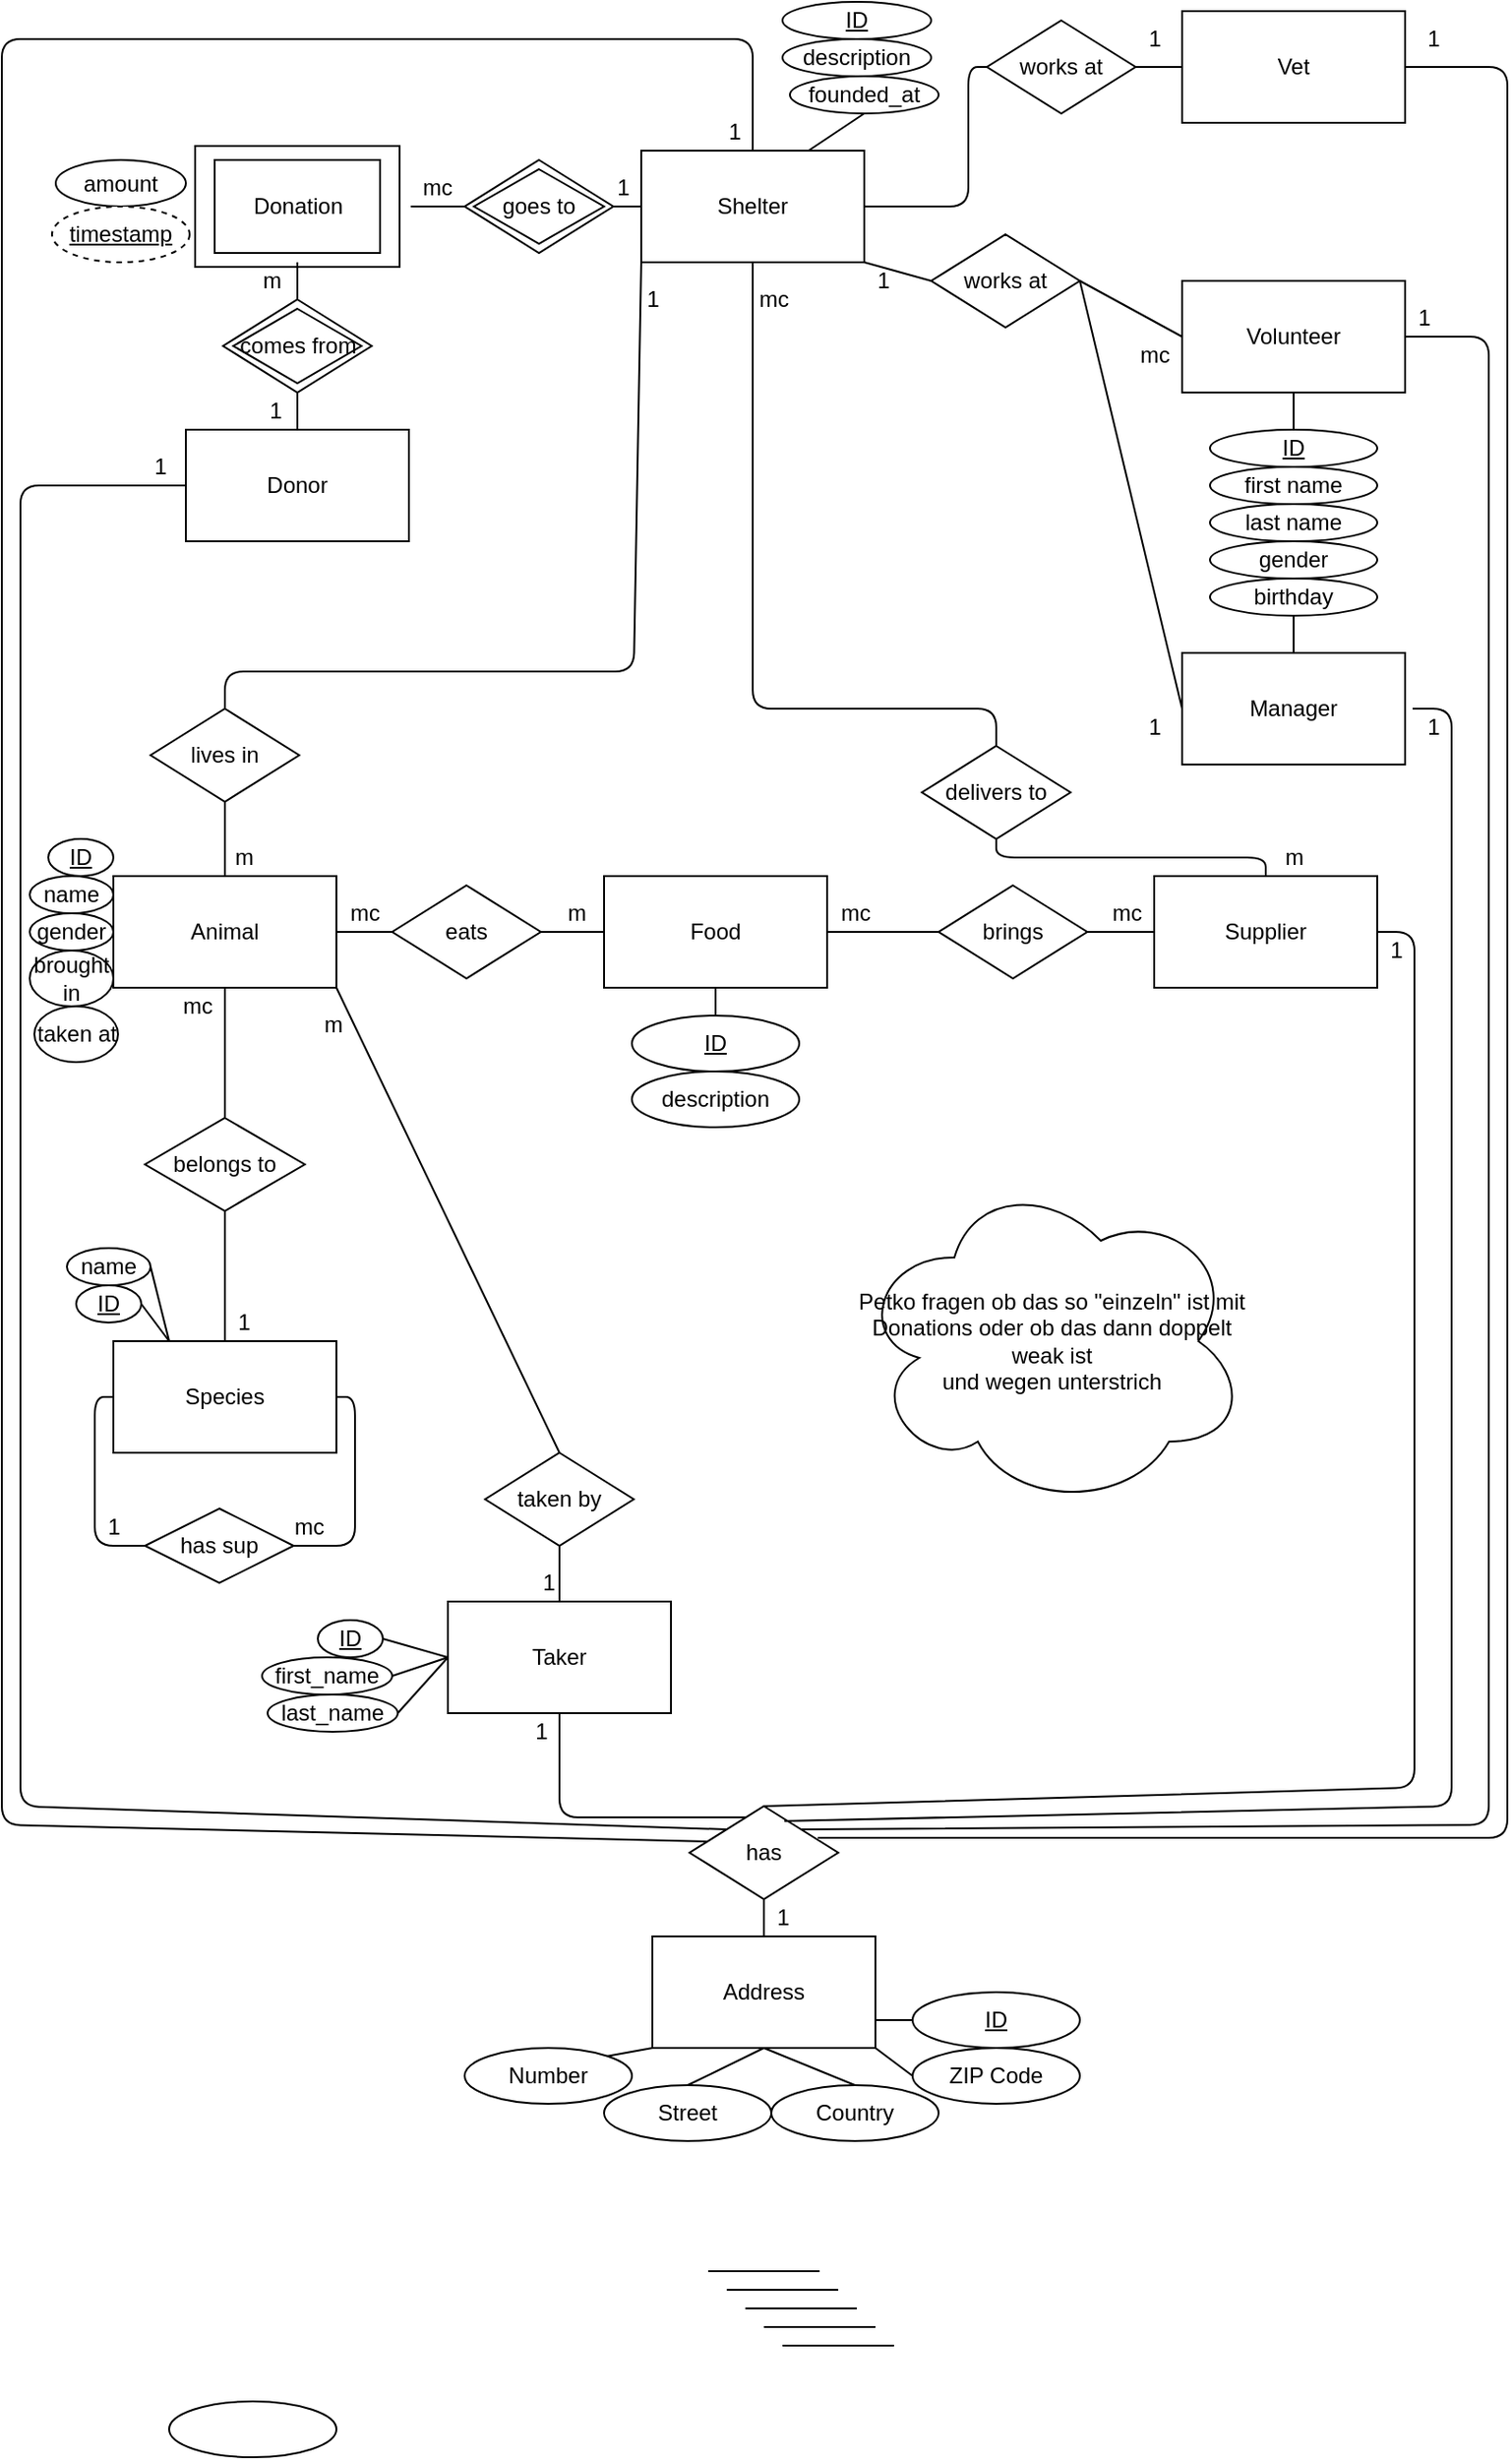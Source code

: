 <mxfile version="13.0.4" type="github">
  <diagram id="TSgzO08xvkyAbLL3pmPg" name="Page-1">
    <mxGraphModel dx="1381" dy="795" grid="1" gridSize="10" guides="1" tooltips="1" connect="1" arrows="1" fold="1" page="1" pageScale="1" pageWidth="827" pageHeight="1169" math="0" shadow="0">
      <root>
        <mxCell id="0" />
        <mxCell id="1" parent="0" />
        <mxCell id="jRCfXozxXcHgCGn9272L-28" value="" style="rounded=0;whiteSpace=wrap;html=1;" vertex="1" parent="1">
          <mxGeometry x="114" y="87.5" width="110" height="65" as="geometry" />
        </mxCell>
        <mxCell id="XHEEDVPZoeM0KxmqWSNA-1" value="Donation" style="rounded=0;whiteSpace=wrap;html=1;" parent="1" vertex="1">
          <mxGeometry x="124.5" y="95" width="89" height="50" as="geometry" />
        </mxCell>
        <mxCell id="XHEEDVPZoeM0KxmqWSNA-2" value="Food" style="rounded=0;whiteSpace=wrap;html=1;" parent="1" vertex="1">
          <mxGeometry x="334" y="480" width="120" height="60" as="geometry" />
        </mxCell>
        <mxCell id="XHEEDVPZoeM0KxmqWSNA-3" value="Species" style="rounded=0;whiteSpace=wrap;html=1;" parent="1" vertex="1">
          <mxGeometry x="70" y="730" width="120" height="60" as="geometry" />
        </mxCell>
        <mxCell id="XHEEDVPZoeM0KxmqWSNA-4" value="Animal" style="rounded=0;whiteSpace=wrap;html=1;" parent="1" vertex="1">
          <mxGeometry x="70" y="480" width="120" height="60" as="geometry" />
        </mxCell>
        <mxCell id="XHEEDVPZoeM0KxmqWSNA-5" value="Donor" style="rounded=0;whiteSpace=wrap;html=1;" parent="1" vertex="1">
          <mxGeometry x="109" y="240" width="120" height="60" as="geometry" />
        </mxCell>
        <mxCell id="XHEEDVPZoeM0KxmqWSNA-6" value="Volunteer" style="rounded=0;whiteSpace=wrap;html=1;" parent="1" vertex="1">
          <mxGeometry x="645" y="160" width="120" height="60" as="geometry" />
        </mxCell>
        <mxCell id="XHEEDVPZoeM0KxmqWSNA-7" value="Manager" style="rounded=0;whiteSpace=wrap;html=1;" parent="1" vertex="1">
          <mxGeometry x="645" y="360" width="120" height="60" as="geometry" />
        </mxCell>
        <mxCell id="XHEEDVPZoeM0KxmqWSNA-8" value="Shelter" style="rounded=0;whiteSpace=wrap;html=1;" parent="1" vertex="1">
          <mxGeometry x="354" y="90" width="120" height="60" as="geometry" />
        </mxCell>
        <mxCell id="XHEEDVPZoeM0KxmqWSNA-9" value="Vet" style="rounded=0;whiteSpace=wrap;html=1;" parent="1" vertex="1">
          <mxGeometry x="645" y="15" width="120" height="60" as="geometry" />
        </mxCell>
        <mxCell id="XHEEDVPZoeM0KxmqWSNA-17" value="" style="endArrow=none;html=1;entryX=0;entryY=0.5;entryDx=0;entryDy=0;exitX=1;exitY=0.5;exitDx=0;exitDy=0;" parent="1" source="k1qqFFfvDT_mNqjIPexY-18" target="XHEEDVPZoeM0KxmqWSNA-9" edge="1">
          <mxGeometry width="50" height="50" relative="1" as="geometry">
            <mxPoint x="590" y="160" as="sourcePoint" />
            <mxPoint x="626" y="79.5" as="targetPoint" />
          </mxGeometry>
        </mxCell>
        <mxCell id="XHEEDVPZoeM0KxmqWSNA-18" value="" style="endArrow=none;html=1;exitX=1;exitY=1;exitDx=0;exitDy=0;entryX=0;entryY=0.5;entryDx=0;entryDy=0;" parent="1" source="XHEEDVPZoeM0KxmqWSNA-8" target="XHEEDVPZoeM0KxmqWSNA-21" edge="1">
          <mxGeometry width="50" height="50" relative="1" as="geometry">
            <mxPoint x="480" y="130" as="sourcePoint" />
            <mxPoint x="516" y="130" as="targetPoint" />
          </mxGeometry>
        </mxCell>
        <mxCell id="XHEEDVPZoeM0KxmqWSNA-20" value="" style="endArrow=none;html=1;entryX=0;entryY=0.5;entryDx=0;entryDy=0;exitX=1;exitY=0.5;exitDx=0;exitDy=0;" parent="1" source="XHEEDVPZoeM0KxmqWSNA-21" target="XHEEDVPZoeM0KxmqWSNA-6" edge="1">
          <mxGeometry width="50" height="50" relative="1" as="geometry">
            <mxPoint x="590" y="160" as="sourcePoint" />
            <mxPoint x="590" y="150" as="targetPoint" />
          </mxGeometry>
        </mxCell>
        <mxCell id="XHEEDVPZoeM0KxmqWSNA-21" value="works at" style="rhombus;whiteSpace=wrap;html=1;" parent="1" vertex="1">
          <mxGeometry x="510" y="135" width="80" height="50" as="geometry" />
        </mxCell>
        <mxCell id="XHEEDVPZoeM0KxmqWSNA-22" value="goes to" style="rhombus;whiteSpace=wrap;html=1;" parent="1" vertex="1">
          <mxGeometry x="259" y="95" width="80" height="50" as="geometry" />
        </mxCell>
        <mxCell id="XHEEDVPZoeM0KxmqWSNA-23" value="" style="endArrow=none;html=1;exitX=0.033;exitY=1;exitDx=0;exitDy=0;entryX=0;entryY=0.5;entryDx=0;entryDy=0;exitPerimeter=0;" parent="1" source="AML0hCze_9C6tWHu_Mf7-60" target="XHEEDVPZoeM0KxmqWSNA-22" edge="1">
          <mxGeometry width="50" height="50" relative="1" as="geometry">
            <mxPoint x="198" y="80" as="sourcePoint" />
            <mxPoint x="384" y="260" as="targetPoint" />
          </mxGeometry>
        </mxCell>
        <mxCell id="XHEEDVPZoeM0KxmqWSNA-24" value="" style="endArrow=none;html=1;exitX=1;exitY=0.5;exitDx=0;exitDy=0;entryX=0;entryY=0.5;entryDx=0;entryDy=0;" parent="1" source="XHEEDVPZoeM0KxmqWSNA-22" target="XHEEDVPZoeM0KxmqWSNA-8" edge="1">
          <mxGeometry width="50" height="50" relative="1" as="geometry">
            <mxPoint x="314" y="79.5" as="sourcePoint" />
            <mxPoint x="354" y="80" as="targetPoint" />
          </mxGeometry>
        </mxCell>
        <mxCell id="XHEEDVPZoeM0KxmqWSNA-25" value="" style="rhombus;whiteSpace=wrap;html=1;" parent="1" vertex="1">
          <mxGeometry x="129" y="170" width="80" height="50" as="geometry" />
        </mxCell>
        <mxCell id="XHEEDVPZoeM0KxmqWSNA-26" value="" style="endArrow=none;html=1;entryX=0.5;entryY=0;entryDx=0;entryDy=0;" parent="1" target="XHEEDVPZoeM0KxmqWSNA-25" edge="1">
          <mxGeometry width="50" height="50" relative="1" as="geometry">
            <mxPoint x="169" y="150" as="sourcePoint" />
            <mxPoint x="248" y="345" as="targetPoint" />
          </mxGeometry>
        </mxCell>
        <mxCell id="XHEEDVPZoeM0KxmqWSNA-27" value="" style="endArrow=none;html=1;exitX=0.5;exitY=1;exitDx=0;exitDy=0;entryX=0.5;entryY=0;entryDx=0;entryDy=0;" parent="1" source="XHEEDVPZoeM0KxmqWSNA-25" target="XHEEDVPZoeM0KxmqWSNA-5" edge="1">
          <mxGeometry width="50" height="50" relative="1" as="geometry">
            <mxPoint x="178" y="164.5" as="sourcePoint" />
            <mxPoint x="218" y="165" as="targetPoint" />
          </mxGeometry>
        </mxCell>
        <mxCell id="XHEEDVPZoeM0KxmqWSNA-28" value="lives in" style="rhombus;whiteSpace=wrap;html=1;" parent="1" vertex="1">
          <mxGeometry x="90" y="390" width="80" height="50" as="geometry" />
        </mxCell>
        <mxCell id="XHEEDVPZoeM0KxmqWSNA-29" value="" style="endArrow=none;html=1;exitX=0.5;exitY=0;exitDx=0;exitDy=0;entryX=0.5;entryY=1;entryDx=0;entryDy=0;" parent="1" source="XHEEDVPZoeM0KxmqWSNA-4" target="XHEEDVPZoeM0KxmqWSNA-28" edge="1">
          <mxGeometry width="50" height="50" relative="1" as="geometry">
            <mxPoint x="414" y="275" as="sourcePoint" />
            <mxPoint x="600" y="455" as="targetPoint" />
          </mxGeometry>
        </mxCell>
        <mxCell id="XHEEDVPZoeM0KxmqWSNA-30" value="" style="endArrow=none;html=1;exitX=0.5;exitY=0;exitDx=0;exitDy=0;entryX=0;entryY=1;entryDx=0;entryDy=0;" parent="1" source="XHEEDVPZoeM0KxmqWSNA-28" target="XHEEDVPZoeM0KxmqWSNA-8" edge="1">
          <mxGeometry width="50" height="50" relative="1" as="geometry">
            <mxPoint x="530" y="274.5" as="sourcePoint" />
            <mxPoint x="570" y="275" as="targetPoint" />
            <Array as="points">
              <mxPoint x="130" y="370" />
              <mxPoint x="350" y="370" />
            </Array>
          </mxGeometry>
        </mxCell>
        <mxCell id="XHEEDVPZoeM0KxmqWSNA-31" value="" style="endArrow=none;html=1;exitX=1;exitY=0.5;exitDx=0;exitDy=0;entryX=0;entryY=0.5;entryDx=0;entryDy=0;" parent="1" source="XHEEDVPZoeM0KxmqWSNA-21" target="XHEEDVPZoeM0KxmqWSNA-7" edge="1">
          <mxGeometry width="50" height="50" relative="1" as="geometry">
            <mxPoint x="540" y="285" as="sourcePoint" />
            <mxPoint x="580" y="285" as="targetPoint" />
          </mxGeometry>
        </mxCell>
        <mxCell id="XHEEDVPZoeM0KxmqWSNA-32" value="has sup" style="rhombus;whiteSpace=wrap;html=1;" parent="1" vertex="1">
          <mxGeometry x="87" y="820" width="80" height="40" as="geometry" />
        </mxCell>
        <mxCell id="XHEEDVPZoeM0KxmqWSNA-33" value="" style="endArrow=none;html=1;exitX=0;exitY=0.5;exitDx=0;exitDy=0;entryX=0;entryY=0.5;entryDx=0;entryDy=0;" parent="1" source="XHEEDVPZoeM0KxmqWSNA-3" target="XHEEDVPZoeM0KxmqWSNA-32" edge="1">
          <mxGeometry width="50" height="50" relative="1" as="geometry">
            <mxPoint x="270" y="365" as="sourcePoint" />
            <mxPoint x="456" y="545" as="targetPoint" />
            <Array as="points">
              <mxPoint x="60" y="760" />
              <mxPoint x="60" y="840" />
            </Array>
          </mxGeometry>
        </mxCell>
        <mxCell id="XHEEDVPZoeM0KxmqWSNA-34" value="" style="endArrow=none;html=1;exitX=1;exitY=0.5;exitDx=0;exitDy=0;entryX=1;entryY=0.5;entryDx=0;entryDy=0;" parent="1" source="XHEEDVPZoeM0KxmqWSNA-32" target="XHEEDVPZoeM0KxmqWSNA-3" edge="1">
          <mxGeometry width="50" height="50" relative="1" as="geometry">
            <mxPoint x="386" y="364.5" as="sourcePoint" />
            <mxPoint x="426" y="365" as="targetPoint" />
            <Array as="points">
              <mxPoint x="200" y="840" />
              <mxPoint x="200" y="760" />
              <mxPoint x="190" y="760" />
            </Array>
          </mxGeometry>
        </mxCell>
        <mxCell id="AML0hCze_9C6tWHu_Mf7-2" value="belongs to" style="rhombus;whiteSpace=wrap;html=1;" parent="1" vertex="1">
          <mxGeometry x="87" y="610" width="86" height="50" as="geometry" />
        </mxCell>
        <mxCell id="AML0hCze_9C6tWHu_Mf7-3" value="" style="endArrow=none;html=1;exitX=0.5;exitY=0;exitDx=0;exitDy=0;entryX=0.5;entryY=1;entryDx=0;entryDy=0;" parent="1" source="XHEEDVPZoeM0KxmqWSNA-3" target="AML0hCze_9C6tWHu_Mf7-2" edge="1">
          <mxGeometry width="50" height="50" relative="1" as="geometry">
            <mxPoint x="100" y="280" as="sourcePoint" />
            <mxPoint x="450" y="385" as="targetPoint" />
          </mxGeometry>
        </mxCell>
        <mxCell id="AML0hCze_9C6tWHu_Mf7-4" value="" style="endArrow=none;html=1;exitX=0.5;exitY=0;exitDx=0;exitDy=0;entryX=0.5;entryY=1;entryDx=0;entryDy=0;" parent="1" source="AML0hCze_9C6tWHu_Mf7-2" target="XHEEDVPZoeM0KxmqWSNA-4" edge="1">
          <mxGeometry width="50" height="50" relative="1" as="geometry">
            <mxPoint x="524" y="184.5" as="sourcePoint" />
            <mxPoint x="304" y="260" as="targetPoint" />
          </mxGeometry>
        </mxCell>
        <mxCell id="AML0hCze_9C6tWHu_Mf7-6" value="Taker" style="rounded=0;whiteSpace=wrap;html=1;" parent="1" vertex="1">
          <mxGeometry x="250" y="870" width="120" height="60" as="geometry" />
        </mxCell>
        <mxCell id="AML0hCze_9C6tWHu_Mf7-7" value="Address" style="rounded=0;whiteSpace=wrap;html=1;" parent="1" vertex="1">
          <mxGeometry x="360" y="1050" width="120" height="60" as="geometry" />
        </mxCell>
        <mxCell id="AML0hCze_9C6tWHu_Mf7-8" value="Supplier" style="rounded=0;whiteSpace=wrap;html=1;" parent="1" vertex="1">
          <mxGeometry x="630" y="480" width="120" height="60" as="geometry" />
        </mxCell>
        <mxCell id="AML0hCze_9C6tWHu_Mf7-9" value="brings" style="rhombus;whiteSpace=wrap;html=1;" parent="1" vertex="1">
          <mxGeometry x="514" y="485" width="80" height="50" as="geometry" />
        </mxCell>
        <mxCell id="AML0hCze_9C6tWHu_Mf7-11" value="" style="endArrow=none;html=1;exitX=0;exitY=0.5;exitDx=0;exitDy=0;entryX=1;entryY=0.5;entryDx=0;entryDy=0;" parent="1" source="AML0hCze_9C6tWHu_Mf7-9" target="XHEEDVPZoeM0KxmqWSNA-2" edge="1">
          <mxGeometry width="50" height="50" relative="1" as="geometry">
            <mxPoint x="536" y="344.5" as="sourcePoint" />
            <mxPoint x="310" y="420" as="targetPoint" />
          </mxGeometry>
        </mxCell>
        <mxCell id="AML0hCze_9C6tWHu_Mf7-12" value="eats" style="rhombus;whiteSpace=wrap;html=1;" parent="1" vertex="1">
          <mxGeometry x="220" y="485" width="80" height="50" as="geometry" />
        </mxCell>
        <mxCell id="AML0hCze_9C6tWHu_Mf7-13" value="" style="endArrow=none;html=1;exitX=0;exitY=0.5;exitDx=0;exitDy=0;entryX=1;entryY=0.5;entryDx=0;entryDy=0;" parent="1" source="XHEEDVPZoeM0KxmqWSNA-2" target="AML0hCze_9C6tWHu_Mf7-12" edge="1">
          <mxGeometry width="50" height="50" relative="1" as="geometry">
            <mxPoint x="280" y="385" as="sourcePoint" />
            <mxPoint x="606" y="355" as="targetPoint" />
          </mxGeometry>
        </mxCell>
        <mxCell id="AML0hCze_9C6tWHu_Mf7-14" value="" style="endArrow=none;html=1;exitX=0;exitY=0.5;exitDx=0;exitDy=0;entryX=1;entryY=0.5;entryDx=0;entryDy=0;" parent="1" source="AML0hCze_9C6tWHu_Mf7-12" target="XHEEDVPZoeM0KxmqWSNA-4" edge="1">
          <mxGeometry width="50" height="50" relative="1" as="geometry">
            <mxPoint x="536" y="174.5" as="sourcePoint" />
            <mxPoint x="280" y="270" as="targetPoint" />
          </mxGeometry>
        </mxCell>
        <mxCell id="AML0hCze_9C6tWHu_Mf7-15" value="" style="endArrow=none;html=1;exitX=1;exitY=0.5;exitDx=0;exitDy=0;entryX=0;entryY=0.5;entryDx=0;entryDy=0;" parent="1" source="AML0hCze_9C6tWHu_Mf7-9" target="AML0hCze_9C6tWHu_Mf7-8" edge="1">
          <mxGeometry width="50" height="50" relative="1" as="geometry">
            <mxPoint x="404" y="420" as="sourcePoint" />
            <mxPoint x="350" y="420" as="targetPoint" />
          </mxGeometry>
        </mxCell>
        <mxCell id="AML0hCze_9C6tWHu_Mf7-16" value="delivers to" style="rhombus;whiteSpace=wrap;html=1;" parent="1" vertex="1">
          <mxGeometry x="505" y="410" width="80" height="50" as="geometry" />
        </mxCell>
        <mxCell id="AML0hCze_9C6tWHu_Mf7-17" value="" style="endArrow=none;html=1;exitX=0.5;exitY=0;exitDx=0;exitDy=0;entryX=0.5;entryY=1;entryDx=0;entryDy=0;" parent="1" source="AML0hCze_9C6tWHu_Mf7-8" target="AML0hCze_9C6tWHu_Mf7-16" edge="1">
          <mxGeometry width="50" height="50" relative="1" as="geometry">
            <mxPoint x="434" y="290" as="sourcePoint" />
            <mxPoint x="760" y="265" as="targetPoint" />
            <Array as="points">
              <mxPoint x="690" y="470" />
              <mxPoint x="545" y="470" />
            </Array>
          </mxGeometry>
        </mxCell>
        <mxCell id="AML0hCze_9C6tWHu_Mf7-18" value="" style="endArrow=none;html=1;exitX=0.5;exitY=0;exitDx=0;exitDy=0;entryX=0.5;entryY=1;entryDx=0;entryDy=0;" parent="1" source="AML0hCze_9C6tWHu_Mf7-16" target="XHEEDVPZoeM0KxmqWSNA-8" edge="1">
          <mxGeometry width="50" height="50" relative="1" as="geometry">
            <mxPoint x="690" y="84.5" as="sourcePoint" />
            <mxPoint x="434" y="180" as="targetPoint" />
            <Array as="points">
              <mxPoint x="545" y="390" />
              <mxPoint x="414" y="390" />
            </Array>
          </mxGeometry>
        </mxCell>
        <mxCell id="AML0hCze_9C6tWHu_Mf7-19" value="taken by" style="rhombus;whiteSpace=wrap;html=1;" parent="1" vertex="1">
          <mxGeometry x="270" y="790" width="80" height="50" as="geometry" />
        </mxCell>
        <mxCell id="AML0hCze_9C6tWHu_Mf7-20" value="" style="endArrow=none;html=1;exitX=0.5;exitY=0;exitDx=0;exitDy=0;entryX=0.5;entryY=1;entryDx=0;entryDy=0;" parent="1" source="AML0hCze_9C6tWHu_Mf7-6" target="AML0hCze_9C6tWHu_Mf7-19" edge="1">
          <mxGeometry width="50" height="50" relative="1" as="geometry">
            <mxPoint x="290" y="435" as="sourcePoint" />
            <mxPoint x="616" y="410" as="targetPoint" />
          </mxGeometry>
        </mxCell>
        <mxCell id="AML0hCze_9C6tWHu_Mf7-21" value="" style="endArrow=none;html=1;exitX=0.5;exitY=0;exitDx=0;exitDy=0;entryX=1;entryY=1;entryDx=0;entryDy=0;" parent="1" source="AML0hCze_9C6tWHu_Mf7-19" target="XHEEDVPZoeM0KxmqWSNA-4" edge="1">
          <mxGeometry width="50" height="50" relative="1" as="geometry">
            <mxPoint x="546" y="229.5" as="sourcePoint" />
            <mxPoint x="290" y="325" as="targetPoint" />
          </mxGeometry>
        </mxCell>
        <mxCell id="AML0hCze_9C6tWHu_Mf7-22" value="" style="endArrow=none;html=1;entryX=0;entryY=0.5;entryDx=0;entryDy=0;exitX=0;exitY=0;exitDx=0;exitDy=0;" parent="1" source="AML0hCze_9C6tWHu_Mf7-27" target="XHEEDVPZoeM0KxmqWSNA-5" edge="1">
          <mxGeometry width="50" height="50" relative="1" as="geometry">
            <mxPoint x="350" y="680" as="sourcePoint" />
            <mxPoint x="330" y="350" as="targetPoint" />
            <Array as="points">
              <mxPoint x="20" y="980" />
              <mxPoint x="20" y="270" />
            </Array>
          </mxGeometry>
        </mxCell>
        <mxCell id="AML0hCze_9C6tWHu_Mf7-25" value="" style="endArrow=none;html=1;exitX=0.388;exitY=0.12;exitDx=0;exitDy=0;entryX=0.5;entryY=1;entryDx=0;entryDy=0;exitPerimeter=0;" parent="1" source="AML0hCze_9C6tWHu_Mf7-27" target="AML0hCze_9C6tWHu_Mf7-6" edge="1">
          <mxGeometry width="50" height="50" relative="1" as="geometry">
            <mxPoint x="460" y="585" as="sourcePoint" />
            <mxPoint x="460" y="555" as="targetPoint" />
            <Array as="points">
              <mxPoint x="310" y="986" />
            </Array>
          </mxGeometry>
        </mxCell>
        <mxCell id="AML0hCze_9C6tWHu_Mf7-26" value="" style="endArrow=none;html=1;exitX=1;exitY=0;exitDx=0;exitDy=0;entryX=1;entryY=0.5;entryDx=0;entryDy=0;" parent="1" source="AML0hCze_9C6tWHu_Mf7-27" target="XHEEDVPZoeM0KxmqWSNA-6" edge="1">
          <mxGeometry width="50" height="50" relative="1" as="geometry">
            <mxPoint x="460" y="505" as="sourcePoint" />
            <mxPoint x="460" y="475" as="targetPoint" />
            <Array as="points">
              <mxPoint x="810" y="990" />
              <mxPoint x="810" y="190" />
            </Array>
          </mxGeometry>
        </mxCell>
        <mxCell id="AML0hCze_9C6tWHu_Mf7-27" value="has" style="rhombus;whiteSpace=wrap;html=1;" parent="1" vertex="1">
          <mxGeometry x="380" y="980" width="80" height="50" as="geometry" />
        </mxCell>
        <mxCell id="AML0hCze_9C6tWHu_Mf7-28" value="" style="endArrow=none;html=1;exitX=0.5;exitY=0;exitDx=0;exitDy=0;entryX=0.5;entryY=1;entryDx=0;entryDy=0;" parent="1" source="AML0hCze_9C6tWHu_Mf7-7" target="AML0hCze_9C6tWHu_Mf7-27" edge="1">
          <mxGeometry width="50" height="50" relative="1" as="geometry">
            <mxPoint x="430" y="710" as="sourcePoint" />
            <mxPoint x="756" y="685" as="targetPoint" />
          </mxGeometry>
        </mxCell>
        <mxCell id="AML0hCze_9C6tWHu_Mf7-30" value="" style="endArrow=none;html=1;exitX=0.863;exitY=0.34;exitDx=0;exitDy=0;entryX=1;entryY=0.5;entryDx=0;entryDy=0;exitPerimeter=0;" parent="1" source="AML0hCze_9C6tWHu_Mf7-27" target="XHEEDVPZoeM0KxmqWSNA-9" edge="1">
          <mxGeometry width="50" height="50" relative="1" as="geometry">
            <mxPoint x="470" y="515" as="sourcePoint" />
            <mxPoint x="470" y="485" as="targetPoint" />
            <Array as="points">
              <mxPoint x="820" y="997" />
              <mxPoint x="820" y="45" />
            </Array>
          </mxGeometry>
        </mxCell>
        <mxCell id="AML0hCze_9C6tWHu_Mf7-31" value="" style="endArrow=none;html=1;exitX=0.638;exitY=0.16;exitDx=0;exitDy=0;exitPerimeter=0;entryX=-0.05;entryY=0;entryDx=0;entryDy=0;entryPerimeter=0;" parent="1" source="AML0hCze_9C6tWHu_Mf7-27" edge="1" target="AML0hCze_9C6tWHu_Mf7-40">
          <mxGeometry width="50" height="50" relative="1" as="geometry">
            <mxPoint x="480" y="525" as="sourcePoint" />
            <mxPoint x="750" y="240" as="targetPoint" />
            <Array as="points">
              <mxPoint x="790" y="980" />
              <mxPoint x="790" y="390" />
            </Array>
          </mxGeometry>
        </mxCell>
        <mxCell id="AML0hCze_9C6tWHu_Mf7-32" value="" style="endArrow=none;html=1;exitX=0.125;exitY=0.38;exitDx=0;exitDy=0;entryX=0.5;entryY=0;entryDx=0;entryDy=0;exitPerimeter=0;" parent="1" source="AML0hCze_9C6tWHu_Mf7-27" target="XHEEDVPZoeM0KxmqWSNA-8" edge="1">
          <mxGeometry width="50" height="50" relative="1" as="geometry">
            <mxPoint x="490" y="535" as="sourcePoint" />
            <mxPoint x="490" y="505" as="targetPoint" />
            <Array as="points">
              <mxPoint x="10" y="990" />
              <mxPoint x="10" y="30" />
              <mxPoint x="414" y="30" />
            </Array>
          </mxGeometry>
        </mxCell>
        <mxCell id="AML0hCze_9C6tWHu_Mf7-33" value="" style="endArrow=none;html=1;exitX=0.5;exitY=0;exitDx=0;exitDy=0;entryX=1;entryY=0.5;entryDx=0;entryDy=0;" parent="1" source="AML0hCze_9C6tWHu_Mf7-27" target="AML0hCze_9C6tWHu_Mf7-8" edge="1">
          <mxGeometry width="50" height="50" relative="1" as="geometry">
            <mxPoint x="500" y="545" as="sourcePoint" />
            <mxPoint x="500" y="515" as="targetPoint" />
            <Array as="points">
              <mxPoint x="770" y="970" />
              <mxPoint x="770" y="510" />
            </Array>
          </mxGeometry>
        </mxCell>
        <mxCell id="AML0hCze_9C6tWHu_Mf7-34" value="1" style="text;html=1;align=center;verticalAlign=middle;resizable=0;points=[];autosize=1;" parent="1" vertex="1">
          <mxGeometry x="420" y="1030" width="20" height="20" as="geometry" />
        </mxCell>
        <mxCell id="AML0hCze_9C6tWHu_Mf7-39" value="1" style="text;html=1;align=center;verticalAlign=middle;resizable=0;points=[];autosize=1;" parent="1" vertex="1">
          <mxGeometry x="290" y="930" width="20" height="20" as="geometry" />
        </mxCell>
        <mxCell id="AML0hCze_9C6tWHu_Mf7-40" value="1" style="text;html=1;align=center;verticalAlign=middle;resizable=0;points=[];autosize=1;" parent="1" vertex="1">
          <mxGeometry x="770" y="390" width="20" height="20" as="geometry" />
        </mxCell>
        <mxCell id="AML0hCze_9C6tWHu_Mf7-41" value="1" style="text;html=1;align=center;verticalAlign=middle;resizable=0;points=[];autosize=1;" parent="1" vertex="1">
          <mxGeometry x="765" y="170" width="20" height="20" as="geometry" />
        </mxCell>
        <mxCell id="AML0hCze_9C6tWHu_Mf7-42" value="1" style="text;html=1;align=center;verticalAlign=middle;resizable=0;points=[];autosize=1;" parent="1" vertex="1">
          <mxGeometry x="770" y="20" width="20" height="20" as="geometry" />
        </mxCell>
        <mxCell id="AML0hCze_9C6tWHu_Mf7-43" value="1" style="text;html=1;align=center;verticalAlign=middle;resizable=0;points=[];autosize=1;" parent="1" vertex="1">
          <mxGeometry x="394" y="70" width="20" height="20" as="geometry" />
        </mxCell>
        <mxCell id="AML0hCze_9C6tWHu_Mf7-44" value="1" style="text;html=1;align=center;verticalAlign=middle;resizable=0;points=[];autosize=1;" parent="1" vertex="1">
          <mxGeometry x="85" y="250" width="20" height="20" as="geometry" />
        </mxCell>
        <mxCell id="AML0hCze_9C6tWHu_Mf7-46" value="1" style="text;html=1;align=center;verticalAlign=middle;resizable=0;points=[];autosize=1;" parent="1" vertex="1">
          <mxGeometry x="750" y="510" width="20" height="20" as="geometry" />
        </mxCell>
        <mxCell id="AML0hCze_9C6tWHu_Mf7-48" value="m" style="text;html=1;align=center;verticalAlign=middle;resizable=0;points=[];autosize=1;" parent="1" vertex="1">
          <mxGeometry x="140" y="150" width="30" height="20" as="geometry" />
        </mxCell>
        <mxCell id="AML0hCze_9C6tWHu_Mf7-49" value="1" style="text;html=1;align=center;verticalAlign=middle;resizable=0;points=[];autosize=1;" parent="1" vertex="1">
          <mxGeometry x="147" y="220" width="20" height="20" as="geometry" />
        </mxCell>
        <mxCell id="AML0hCze_9C6tWHu_Mf7-50" value="mc" style="text;html=1;align=center;verticalAlign=middle;resizable=0;points=[];autosize=1;" parent="1" vertex="1">
          <mxGeometry x="160" y="820" width="30" height="20" as="geometry" />
        </mxCell>
        <mxCell id="AML0hCze_9C6tWHu_Mf7-51" value="1" style="text;html=1;align=center;verticalAlign=middle;resizable=0;points=[];autosize=1;" parent="1" vertex="1">
          <mxGeometry x="60" y="820" width="20" height="20" as="geometry" />
        </mxCell>
        <mxCell id="AML0hCze_9C6tWHu_Mf7-52" value="m" style="text;html=1;align=center;verticalAlign=middle;resizable=0;points=[];autosize=1;" parent="1" vertex="1">
          <mxGeometry x="173" y="550" width="30" height="20" as="geometry" />
        </mxCell>
        <mxCell id="AML0hCze_9C6tWHu_Mf7-53" value="1" style="text;html=1;align=center;verticalAlign=middle;resizable=0;points=[];autosize=1;" parent="1" vertex="1">
          <mxGeometry x="294" y="850" width="20" height="20" as="geometry" />
        </mxCell>
        <mxCell id="AML0hCze_9C6tWHu_Mf7-54" value="mc" style="text;html=1;align=center;verticalAlign=middle;resizable=0;points=[];autosize=1;" parent="1" vertex="1">
          <mxGeometry x="100" y="540" width="30" height="20" as="geometry" />
        </mxCell>
        <mxCell id="AML0hCze_9C6tWHu_Mf7-55" value="1" style="text;html=1;align=center;verticalAlign=middle;resizable=0;points=[];autosize=1;" parent="1" vertex="1">
          <mxGeometry x="130" y="710" width="20" height="20" as="geometry" />
        </mxCell>
        <mxCell id="AML0hCze_9C6tWHu_Mf7-56" value="mc" style="text;html=1;align=center;verticalAlign=middle;resizable=0;points=[];autosize=1;" parent="1" vertex="1">
          <mxGeometry x="190" y="490" width="30" height="20" as="geometry" />
        </mxCell>
        <mxCell id="AML0hCze_9C6tWHu_Mf7-57" value="m" style="text;html=1;align=center;verticalAlign=middle;resizable=0;points=[];autosize=1;" parent="1" vertex="1">
          <mxGeometry x="304" y="490" width="30" height="20" as="geometry" />
        </mxCell>
        <mxCell id="AML0hCze_9C6tWHu_Mf7-58" value="mc" style="text;html=1;align=center;verticalAlign=middle;resizable=0;points=[];autosize=1;" parent="1" vertex="1">
          <mxGeometry x="454" y="490" width="30" height="20" as="geometry" />
        </mxCell>
        <mxCell id="AML0hCze_9C6tWHu_Mf7-59" value="mc" style="text;html=1;align=center;verticalAlign=middle;resizable=0;points=[];autosize=1;" parent="1" vertex="1">
          <mxGeometry x="600" y="490" width="30" height="20" as="geometry" />
        </mxCell>
        <mxCell id="AML0hCze_9C6tWHu_Mf7-60" value="mc" style="text;html=1;align=center;verticalAlign=middle;resizable=0;points=[];autosize=1;" parent="1" vertex="1">
          <mxGeometry x="229" y="100" width="30" height="20" as="geometry" />
        </mxCell>
        <mxCell id="AML0hCze_9C6tWHu_Mf7-61" value="1" style="text;html=1;align=center;verticalAlign=middle;resizable=0;points=[];autosize=1;" parent="1" vertex="1">
          <mxGeometry x="334" y="100" width="20" height="20" as="geometry" />
        </mxCell>
        <mxCell id="AML0hCze_9C6tWHu_Mf7-62" value="1" style="text;html=1;align=center;verticalAlign=middle;resizable=0;points=[];autosize=1;" parent="1" vertex="1">
          <mxGeometry x="350" y="160" width="20" height="20" as="geometry" />
        </mxCell>
        <mxCell id="AML0hCze_9C6tWHu_Mf7-63" value="m" style="text;html=1;align=center;verticalAlign=middle;resizable=0;points=[];autosize=1;" parent="1" vertex="1">
          <mxGeometry x="125" y="460" width="30" height="20" as="geometry" />
        </mxCell>
        <mxCell id="AML0hCze_9C6tWHu_Mf7-64" value="m" style="text;html=1;align=center;verticalAlign=middle;resizable=0;points=[];autosize=1;" parent="1" vertex="1">
          <mxGeometry x="690" y="460" width="30" height="20" as="geometry" />
        </mxCell>
        <mxCell id="AML0hCze_9C6tWHu_Mf7-65" value="mc" style="text;html=1;align=center;verticalAlign=middle;resizable=0;points=[];autosize=1;" parent="1" vertex="1">
          <mxGeometry x="410" y="160" width="30" height="20" as="geometry" />
        </mxCell>
        <mxCell id="9xRu9j4wo8HbfEdH_AAH-1" value="first_name" style="ellipse;whiteSpace=wrap;html=1;" parent="1" vertex="1">
          <mxGeometry x="150" y="900" width="70" height="20" as="geometry" />
        </mxCell>
        <mxCell id="9xRu9j4wo8HbfEdH_AAH-2" value="" style="ellipse;whiteSpace=wrap;html=1;" parent="1" vertex="1">
          <mxGeometry x="100" y="1300" width="90" height="30" as="geometry" />
        </mxCell>
        <mxCell id="9xRu9j4wo8HbfEdH_AAH-3" value="Number" style="ellipse;whiteSpace=wrap;html=1;" parent="1" vertex="1">
          <mxGeometry x="259" y="1110" width="90" height="30" as="geometry" />
        </mxCell>
        <mxCell id="9xRu9j4wo8HbfEdH_AAH-4" value="Street" style="ellipse;whiteSpace=wrap;html=1;" parent="1" vertex="1">
          <mxGeometry x="334" y="1130" width="90" height="30" as="geometry" />
        </mxCell>
        <mxCell id="9xRu9j4wo8HbfEdH_AAH-5" value="Country" style="ellipse;whiteSpace=wrap;html=1;" parent="1" vertex="1">
          <mxGeometry x="424" y="1130" width="90" height="30" as="geometry" />
        </mxCell>
        <mxCell id="9xRu9j4wo8HbfEdH_AAH-6" value="&lt;u&gt;ID&lt;/u&gt;" style="ellipse;whiteSpace=wrap;html=1;" parent="1" vertex="1">
          <mxGeometry x="500" y="1080" width="90" height="30" as="geometry" />
        </mxCell>
        <mxCell id="9xRu9j4wo8HbfEdH_AAH-7" value="ZIP Code" style="ellipse;whiteSpace=wrap;html=1;" parent="1" vertex="1">
          <mxGeometry x="500" y="1110" width="90" height="30" as="geometry" />
        </mxCell>
        <mxCell id="9xRu9j4wo8HbfEdH_AAH-8" value="&lt;u&gt;ID&lt;/u&gt;" style="ellipse;whiteSpace=wrap;html=1;" parent="1" vertex="1">
          <mxGeometry x="180" y="880" width="35" height="20" as="geometry" />
        </mxCell>
        <mxCell id="9xRu9j4wo8HbfEdH_AAH-9" value="&lt;u&gt;ID&lt;/u&gt;" style="ellipse;whiteSpace=wrap;html=1;" parent="1" vertex="1">
          <mxGeometry x="349" y="555" width="90" height="30" as="geometry" />
        </mxCell>
        <mxCell id="9xRu9j4wo8HbfEdH_AAH-12" value="" style="endArrow=none;html=1;exitX=1;exitY=0;exitDx=0;exitDy=0;entryX=0;entryY=1;entryDx=0;entryDy=0;" parent="1" source="9xRu9j4wo8HbfEdH_AAH-3" target="AML0hCze_9C6tWHu_Mf7-7" edge="1">
          <mxGeometry width="50" height="50" relative="1" as="geometry">
            <mxPoint x="390" y="1070" as="sourcePoint" />
            <mxPoint x="440" y="1020" as="targetPoint" />
          </mxGeometry>
        </mxCell>
        <mxCell id="9xRu9j4wo8HbfEdH_AAH-13" value="" style="endArrow=none;html=1;exitX=0.5;exitY=0;exitDx=0;exitDy=0;entryX=0.5;entryY=1;entryDx=0;entryDy=0;" parent="1" source="9xRu9j4wo8HbfEdH_AAH-4" target="AML0hCze_9C6tWHu_Mf7-7" edge="1">
          <mxGeometry width="50" height="50" relative="1" as="geometry">
            <mxPoint x="345.82" y="1124.393" as="sourcePoint" />
            <mxPoint x="370" y="1120" as="targetPoint" />
          </mxGeometry>
        </mxCell>
        <mxCell id="9xRu9j4wo8HbfEdH_AAH-14" value="" style="endArrow=none;html=1;exitX=0.5;exitY=0;exitDx=0;exitDy=0;entryX=0.5;entryY=1;entryDx=0;entryDy=0;" parent="1" source="9xRu9j4wo8HbfEdH_AAH-5" target="AML0hCze_9C6tWHu_Mf7-7" edge="1">
          <mxGeometry width="50" height="50" relative="1" as="geometry">
            <mxPoint x="355.82" y="1134.393" as="sourcePoint" />
            <mxPoint x="380" y="1130" as="targetPoint" />
          </mxGeometry>
        </mxCell>
        <mxCell id="9xRu9j4wo8HbfEdH_AAH-15" value="" style="endArrow=none;html=1;exitX=0;exitY=0.5;exitDx=0;exitDy=0;entryX=1;entryY=1;entryDx=0;entryDy=0;" parent="1" source="9xRu9j4wo8HbfEdH_AAH-7" target="AML0hCze_9C6tWHu_Mf7-7" edge="1">
          <mxGeometry width="50" height="50" relative="1" as="geometry">
            <mxPoint x="365.82" y="1144.393" as="sourcePoint" />
            <mxPoint x="390" y="1140" as="targetPoint" />
          </mxGeometry>
        </mxCell>
        <mxCell id="9xRu9j4wo8HbfEdH_AAH-16" value="" style="endArrow=none;html=1;exitX=1;exitY=0.75;exitDx=0;exitDy=0;entryX=0;entryY=0.5;entryDx=0;entryDy=0;" parent="1" source="AML0hCze_9C6tWHu_Mf7-7" target="9xRu9j4wo8HbfEdH_AAH-6" edge="1">
          <mxGeometry width="50" height="50" relative="1" as="geometry">
            <mxPoint x="375.82" y="1154.393" as="sourcePoint" />
            <mxPoint x="400" y="1150" as="targetPoint" />
          </mxGeometry>
        </mxCell>
        <mxCell id="9xRu9j4wo8HbfEdH_AAH-17" value="" style="endArrow=none;html=1;exitX=1;exitY=0.5;exitDx=0;exitDy=0;entryX=0;entryY=0.5;entryDx=0;entryDy=0;" parent="1" source="9xRu9j4wo8HbfEdH_AAH-8" target="AML0hCze_9C6tWHu_Mf7-6" edge="1">
          <mxGeometry width="50" height="50" relative="1" as="geometry">
            <mxPoint x="370" y="1210" as="sourcePoint" />
            <mxPoint x="430" y="1210" as="targetPoint" />
          </mxGeometry>
        </mxCell>
        <mxCell id="9xRu9j4wo8HbfEdH_AAH-18" value="" style="endArrow=none;html=1;exitX=1;exitY=0.5;exitDx=0;exitDy=0;entryX=0;entryY=0.5;entryDx=0;entryDy=0;" parent="1" source="9xRu9j4wo8HbfEdH_AAH-1" target="AML0hCze_9C6tWHu_Mf7-6" edge="1">
          <mxGeometry width="50" height="50" relative="1" as="geometry">
            <mxPoint x="380" y="1220" as="sourcePoint" />
            <mxPoint x="440" y="1220" as="targetPoint" />
          </mxGeometry>
        </mxCell>
        <mxCell id="9xRu9j4wo8HbfEdH_AAH-19" value="" style="endArrow=none;html=1;" parent="1" edge="1">
          <mxGeometry width="50" height="50" relative="1" as="geometry">
            <mxPoint x="390" y="1230" as="sourcePoint" />
            <mxPoint x="450" y="1230" as="targetPoint" />
          </mxGeometry>
        </mxCell>
        <mxCell id="9xRu9j4wo8HbfEdH_AAH-20" value="" style="endArrow=none;html=1;" parent="1" edge="1">
          <mxGeometry width="50" height="50" relative="1" as="geometry">
            <mxPoint x="400" y="1240" as="sourcePoint" />
            <mxPoint x="460" y="1240" as="targetPoint" />
          </mxGeometry>
        </mxCell>
        <mxCell id="9xRu9j4wo8HbfEdH_AAH-21" value="" style="endArrow=none;html=1;" parent="1" edge="1">
          <mxGeometry width="50" height="50" relative="1" as="geometry">
            <mxPoint x="410" y="1250" as="sourcePoint" />
            <mxPoint x="470" y="1250" as="targetPoint" />
          </mxGeometry>
        </mxCell>
        <mxCell id="9xRu9j4wo8HbfEdH_AAH-22" value="" style="endArrow=none;html=1;" parent="1" edge="1">
          <mxGeometry width="50" height="50" relative="1" as="geometry">
            <mxPoint x="420" y="1260" as="sourcePoint" />
            <mxPoint x="480" y="1260" as="targetPoint" />
          </mxGeometry>
        </mxCell>
        <mxCell id="9xRu9j4wo8HbfEdH_AAH-23" value="" style="endArrow=none;html=1;" parent="1" edge="1">
          <mxGeometry width="50" height="50" relative="1" as="geometry">
            <mxPoint x="430" y="1270" as="sourcePoint" />
            <mxPoint x="490" y="1270" as="targetPoint" />
          </mxGeometry>
        </mxCell>
        <mxCell id="k1qqFFfvDT_mNqjIPexY-1" value="name" style="ellipse;whiteSpace=wrap;html=1;" parent="1" vertex="1">
          <mxGeometry x="45" y="680" width="45" height="20" as="geometry" />
        </mxCell>
        <mxCell id="k1qqFFfvDT_mNqjIPexY-2" value="&lt;u&gt;ID&lt;/u&gt;" style="ellipse;whiteSpace=wrap;html=1;" parent="1" vertex="1">
          <mxGeometry x="50" y="700" width="35" height="20" as="geometry" />
        </mxCell>
        <mxCell id="k1qqFFfvDT_mNqjIPexY-5" value="" style="endArrow=none;html=1;exitX=0.25;exitY=0;exitDx=0;exitDy=0;entryX=1;entryY=0.5;entryDx=0;entryDy=0;" parent="1" source="XHEEDVPZoeM0KxmqWSNA-3" target="k1qqFFfvDT_mNqjIPexY-1" edge="1">
          <mxGeometry width="50" height="50" relative="1" as="geometry">
            <mxPoint x="300" y="880" as="sourcePoint" />
            <mxPoint x="300" y="860" as="targetPoint" />
          </mxGeometry>
        </mxCell>
        <mxCell id="k1qqFFfvDT_mNqjIPexY-6" value="" style="endArrow=none;html=1;entryX=1;entryY=0.5;entryDx=0;entryDy=0;" parent="1" target="k1qqFFfvDT_mNqjIPexY-2" edge="1">
          <mxGeometry width="50" height="50" relative="1" as="geometry">
            <mxPoint x="100" y="730" as="sourcePoint" />
            <mxPoint x="310" y="870" as="targetPoint" />
          </mxGeometry>
        </mxCell>
        <mxCell id="k1qqFFfvDT_mNqjIPexY-7" value="name" style="ellipse;whiteSpace=wrap;html=1;" parent="1" vertex="1">
          <mxGeometry x="25" y="480" width="45" height="20" as="geometry" />
        </mxCell>
        <mxCell id="k1qqFFfvDT_mNqjIPexY-8" value="&lt;u&gt;ID&lt;/u&gt;" style="ellipse;whiteSpace=wrap;html=1;" parent="1" vertex="1">
          <mxGeometry x="35" y="460" width="35" height="20" as="geometry" />
        </mxCell>
        <mxCell id="k1qqFFfvDT_mNqjIPexY-9" value="gender" style="ellipse;whiteSpace=wrap;html=1;" parent="1" vertex="1">
          <mxGeometry x="25" y="500" width="45" height="20" as="geometry" />
        </mxCell>
        <mxCell id="k1qqFFfvDT_mNqjIPexY-12" value="brought&lt;br&gt;in" style="ellipse;whiteSpace=wrap;html=1;" parent="1" vertex="1">
          <mxGeometry x="25" y="520" width="45" height="30" as="geometry" />
        </mxCell>
        <mxCell id="k1qqFFfvDT_mNqjIPexY-15" value="taken at" style="ellipse;whiteSpace=wrap;html=1;" parent="1" vertex="1">
          <mxGeometry x="27.5" y="550" width="45" height="30" as="geometry" />
        </mxCell>
        <mxCell id="k1qqFFfvDT_mNqjIPexY-18" value="works at" style="rhombus;whiteSpace=wrap;html=1;" parent="1" vertex="1">
          <mxGeometry x="540" y="20" width="80" height="50" as="geometry" />
        </mxCell>
        <mxCell id="k1qqFFfvDT_mNqjIPexY-19" value="" style="endArrow=none;html=1;exitX=1;exitY=0.5;exitDx=0;exitDy=0;entryX=0;entryY=0.5;entryDx=0;entryDy=0;" parent="1" source="XHEEDVPZoeM0KxmqWSNA-8" target="k1qqFFfvDT_mNqjIPexY-18" edge="1">
          <mxGeometry width="50" height="50" relative="1" as="geometry">
            <mxPoint x="484" y="120" as="sourcePoint" />
            <mxPoint x="520" y="170" as="targetPoint" />
            <Array as="points">
              <mxPoint x="530" y="120" />
              <mxPoint x="530" y="45" />
            </Array>
          </mxGeometry>
        </mxCell>
        <mxCell id="jRCfXozxXcHgCGn9272L-4" value="last_name" style="ellipse;whiteSpace=wrap;html=1;" vertex="1" parent="1">
          <mxGeometry x="153" y="920" width="70" height="20" as="geometry" />
        </mxCell>
        <mxCell id="jRCfXozxXcHgCGn9272L-5" value="" style="endArrow=none;html=1;exitX=1;exitY=0.5;exitDx=0;exitDy=0;entryX=0;entryY=0.5;entryDx=0;entryDy=0;" edge="1" parent="1" source="jRCfXozxXcHgCGn9272L-4" target="AML0hCze_9C6tWHu_Mf7-6">
          <mxGeometry width="50" height="50" relative="1" as="geometry">
            <mxPoint x="230" y="920" as="sourcePoint" />
            <mxPoint x="260" y="910" as="targetPoint" />
          </mxGeometry>
        </mxCell>
        <mxCell id="jRCfXozxXcHgCGn9272L-6" value="description" style="ellipse;whiteSpace=wrap;html=1;" vertex="1" parent="1">
          <mxGeometry x="349" y="585" width="90" height="30" as="geometry" />
        </mxCell>
        <mxCell id="jRCfXozxXcHgCGn9272L-7" value="" style="endArrow=none;html=1;exitX=0.5;exitY=0;exitDx=0;exitDy=0;entryX=0.5;entryY=1;entryDx=0;entryDy=0;" edge="1" parent="1" source="9xRu9j4wo8HbfEdH_AAH-9" target="XHEEDVPZoeM0KxmqWSNA-2">
          <mxGeometry width="50" height="50" relative="1" as="geometry">
            <mxPoint x="225" y="900" as="sourcePoint" />
            <mxPoint x="260" y="910" as="targetPoint" />
          </mxGeometry>
        </mxCell>
        <mxCell id="jRCfXozxXcHgCGn9272L-8" value="&lt;u&gt;ID&lt;/u&gt;" style="ellipse;whiteSpace=wrap;html=1;" vertex="1" parent="1">
          <mxGeometry x="430" y="10" width="80" height="20" as="geometry" />
        </mxCell>
        <mxCell id="jRCfXozxXcHgCGn9272L-9" value="description" style="ellipse;whiteSpace=wrap;html=1;" vertex="1" parent="1">
          <mxGeometry x="430" y="30" width="80" height="20" as="geometry" />
        </mxCell>
        <mxCell id="jRCfXozxXcHgCGn9272L-10" value="founded_at" style="ellipse;whiteSpace=wrap;html=1;" vertex="1" parent="1">
          <mxGeometry x="434" y="50" width="80" height="20" as="geometry" />
        </mxCell>
        <mxCell id="jRCfXozxXcHgCGn9272L-11" value="" style="endArrow=none;html=1;exitX=0.75;exitY=0;exitDx=0;exitDy=0;entryX=0.5;entryY=1;entryDx=0;entryDy=0;" edge="1" parent="1" source="XHEEDVPZoeM0KxmqWSNA-8" target="jRCfXozxXcHgCGn9272L-10">
          <mxGeometry width="50" height="50" relative="1" as="geometry">
            <mxPoint x="404" y="565" as="sourcePoint" />
            <mxPoint x="404" y="550" as="targetPoint" />
          </mxGeometry>
        </mxCell>
        <mxCell id="jRCfXozxXcHgCGn9272L-12" value="1" style="text;html=1;align=center;verticalAlign=middle;resizable=0;points=[];autosize=1;" vertex="1" parent="1">
          <mxGeometry x="474" y="150" width="20" height="20" as="geometry" />
        </mxCell>
        <mxCell id="jRCfXozxXcHgCGn9272L-13" value="1" style="text;html=1;align=center;verticalAlign=middle;resizable=0;points=[];autosize=1;" vertex="1" parent="1">
          <mxGeometry x="620" y="20" width="20" height="20" as="geometry" />
        </mxCell>
        <mxCell id="jRCfXozxXcHgCGn9272L-14" value="mc" style="text;html=1;align=center;verticalAlign=middle;resizable=0;points=[];autosize=1;" vertex="1" parent="1">
          <mxGeometry x="615" y="190" width="30" height="20" as="geometry" />
        </mxCell>
        <mxCell id="jRCfXozxXcHgCGn9272L-15" value="1" style="text;html=1;align=center;verticalAlign=middle;resizable=0;points=[];autosize=1;" vertex="1" parent="1">
          <mxGeometry x="620" y="390" width="20" height="20" as="geometry" />
        </mxCell>
        <mxCell id="jRCfXozxXcHgCGn9272L-20" value="birthday" style="ellipse;whiteSpace=wrap;html=1;" vertex="1" parent="1">
          <mxGeometry x="660" y="320" width="90" height="20" as="geometry" />
        </mxCell>
        <mxCell id="jRCfXozxXcHgCGn9272L-21" value="&lt;u&gt;ID&lt;/u&gt;" style="ellipse;whiteSpace=wrap;html=1;" vertex="1" parent="1">
          <mxGeometry x="660" y="240" width="90" height="20" as="geometry" />
        </mxCell>
        <mxCell id="jRCfXozxXcHgCGn9272L-22" value="first name" style="ellipse;whiteSpace=wrap;html=1;" vertex="1" parent="1">
          <mxGeometry x="660" y="260" width="90" height="20" as="geometry" />
        </mxCell>
        <mxCell id="jRCfXozxXcHgCGn9272L-23" value="last name" style="ellipse;whiteSpace=wrap;html=1;" vertex="1" parent="1">
          <mxGeometry x="660" y="280" width="90" height="20" as="geometry" />
        </mxCell>
        <mxCell id="jRCfXozxXcHgCGn9272L-24" value="gender" style="ellipse;whiteSpace=wrap;html=1;" vertex="1" parent="1">
          <mxGeometry x="660" y="300" width="90" height="20" as="geometry" />
        </mxCell>
        <mxCell id="jRCfXozxXcHgCGn9272L-25" value="" style="endArrow=none;html=1;exitX=0.5;exitY=1;exitDx=0;exitDy=0;entryX=0.5;entryY=0;entryDx=0;entryDy=0;" edge="1" parent="1" source="XHEEDVPZoeM0KxmqWSNA-6" target="jRCfXozxXcHgCGn9272L-21">
          <mxGeometry width="50" height="50" relative="1" as="geometry">
            <mxPoint x="600" y="170" as="sourcePoint" />
            <mxPoint x="650" y="400" as="targetPoint" />
          </mxGeometry>
        </mxCell>
        <mxCell id="jRCfXozxXcHgCGn9272L-26" value="" style="endArrow=none;html=1;exitX=0.5;exitY=1;exitDx=0;exitDy=0;entryX=0.5;entryY=0;entryDx=0;entryDy=0;" edge="1" parent="1" source="jRCfXozxXcHgCGn9272L-20" target="XHEEDVPZoeM0KxmqWSNA-7">
          <mxGeometry width="50" height="50" relative="1" as="geometry">
            <mxPoint x="610" y="180" as="sourcePoint" />
            <mxPoint x="660" y="410" as="targetPoint" />
          </mxGeometry>
        </mxCell>
        <mxCell id="jRCfXozxXcHgCGn9272L-30" value="&lt;span&gt;comes from&lt;/span&gt;" style="rhombus;whiteSpace=wrap;html=1;" vertex="1" parent="1">
          <mxGeometry x="134.5" y="175" width="69" height="40" as="geometry" />
        </mxCell>
        <mxCell id="jRCfXozxXcHgCGn9272L-31" value="Petko fragen ob das so &quot;einzeln&quot; ist mit Donations oder ob das dann doppelt weak ist&lt;br&gt;und wegen unterstrich" style="ellipse;shape=cloud;whiteSpace=wrap;html=1;" vertex="1" parent="1">
          <mxGeometry x="470" y="640" width="210" height="180" as="geometry" />
        </mxCell>
        <mxCell id="jRCfXozxXcHgCGn9272L-34" value="amount" style="ellipse;whiteSpace=wrap;html=1;" vertex="1" parent="1">
          <mxGeometry x="39" y="95" width="70" height="25" as="geometry" />
        </mxCell>
        <mxCell id="jRCfXozxXcHgCGn9272L-36" value="&lt;u&gt;timestamp&lt;/u&gt;" style="ellipse;whiteSpace=wrap;html=1;dashed=1;" vertex="1" parent="1">
          <mxGeometry x="37" y="120" width="74" height="30" as="geometry" />
        </mxCell>
        <mxCell id="jRCfXozxXcHgCGn9272L-37" value="goes to" style="rhombus;whiteSpace=wrap;html=1;" vertex="1" parent="1">
          <mxGeometry x="264" y="100" width="70" height="40" as="geometry" />
        </mxCell>
      </root>
    </mxGraphModel>
  </diagram>
</mxfile>
